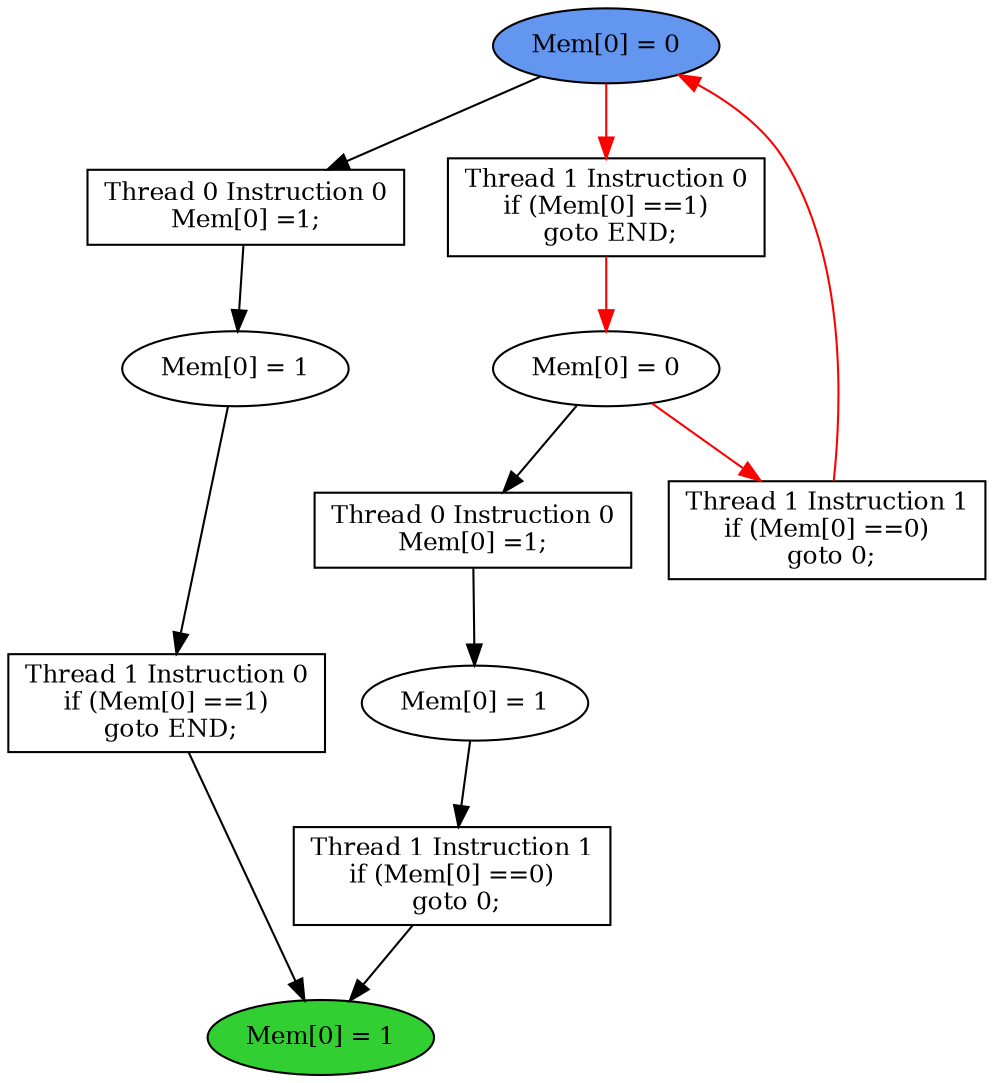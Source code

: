 digraph "graph" {
graph [fontsize=12]
node [fontsize=12]
edge [fontsize=12]
rankdir=TB;
"N13" -> "N9" [uuid = "<A0, END$0>", color = "#000000", fontcolor = "#ffffff", style = "solid", label = "", dir = "forward", weight = "1"]
"N18" -> "N17" [uuid = "<A1, S2>", color = "#ff0000", fontcolor = "#ffffff", style = "solid", label = "", dir = "forward", weight = "1"]
"N15" -> "N14" [uuid = "<A2, S1>", color = "#000000", fontcolor = "#ffffff", style = "solid", label = "", dir = "forward", weight = "1"]
"N12" -> "N11" [uuid = "<A3, S0>", color = "#000000", fontcolor = "#ffffff", style = "solid", label = "", dir = "forward", weight = "1"]
"N10" -> "N9" [uuid = "<A4, END$0>", color = "#000000", fontcolor = "#ffffff", style = "solid", label = "", dir = "forward", weight = "1"]
"N21" -> "N16" [uuid = "<A5, START$0>", color = "#ff0000", fontcolor = "#ffffff", style = "solid", label = "", dir = "back", weight = "1"]
"N14" -> "N13" [uuid = "<A0, S1>", color = "#000000", fontcolor = "#ffffff", style = "solid", label = "", dir = "forward", weight = "1"]
"N21" -> "N18" [uuid = "<A1, START$0>", color = "#ff0000", fontcolor = "#ffffff", style = "solid", label = "", dir = "forward", weight = "1"]
"N21" -> "N15" [uuid = "<A2, START$0>", color = "#000000", fontcolor = "#ffffff", style = "solid", label = "", dir = "forward", weight = "1"]
"N17" -> "N12" [uuid = "<A3, S2>", color = "#000000", fontcolor = "#ffffff", style = "solid", label = "", dir = "forward", weight = "1"]
"N11" -> "N10" [uuid = "<A4, S0>", color = "#000000", fontcolor = "#ffffff", style = "solid", label = "", dir = "forward", weight = "1"]
"N17" -> "N16" [uuid = "<A5, S2>", color = "#ff0000", fontcolor = "#ffffff", style = "solid", label = "", dir = "forward", weight = "1"]
"N9" [uuid="END$0", label="Mem[0] = 1", fillcolor = "#31cf31", fontcolor = "#000000", shape = "ellipse", style = "filled, solid"]
"N10" [uuid="A4", label="Thread 1 Instruction 1
if (Mem[0] ==0)
 goto 0;", fillcolor = "#ffffff", fontcolor = "#000000", shape = "box", style = "filled, solid"]
"N11" [uuid="S0", label="Mem[0] = 1", fillcolor = "#ffffff", fontcolor = "#000000", shape = "ellipse", style = "filled, solid"]
"N12" [uuid="A3", label="Thread 0 Instruction 0
Mem[0] =1;", fillcolor = "#ffffff", fontcolor = "#000000", shape = "box", style = "filled, solid"]
"N13" [uuid="A0", label="Thread 1 Instruction 0
if (Mem[0] ==1)
 goto END;", fillcolor = "#ffffff", fontcolor = "#000000", shape = "box", style = "filled, solid"]
"N14" [uuid="S1", label="Mem[0] = 1", fillcolor = "#ffffff", fontcolor = "#000000", shape = "ellipse", style = "filled, solid"]
"N15" [uuid="A2", label="Thread 0 Instruction 0
Mem[0] =1;", fillcolor = "#ffffff", fontcolor = "#000000", shape = "box", style = "filled, solid"]
"N16" [uuid="A5", label="Thread 1 Instruction 1
if (Mem[0] ==0)
 goto 0;", fillcolor = "#ffffff", fontcolor = "#000000", shape = "box", style = "filled, solid"]
"N17" [uuid="S2", label="Mem[0] = 0", fillcolor = "#ffffff", fontcolor = "#000000", shape = "ellipse", style = "filled, solid"]
"N18" [uuid="A1", label="Thread 1 Instruction 0
if (Mem[0] ==1)
 goto END;", fillcolor = "#ffffff", fontcolor = "#000000", shape = "box", style = "filled, solid"]
"N21" [uuid="START$0", label="Mem[0] = 0", fillcolor = "#6396ef", fontcolor = "#000000", shape = "ellipse", style = "filled, solid"]
}